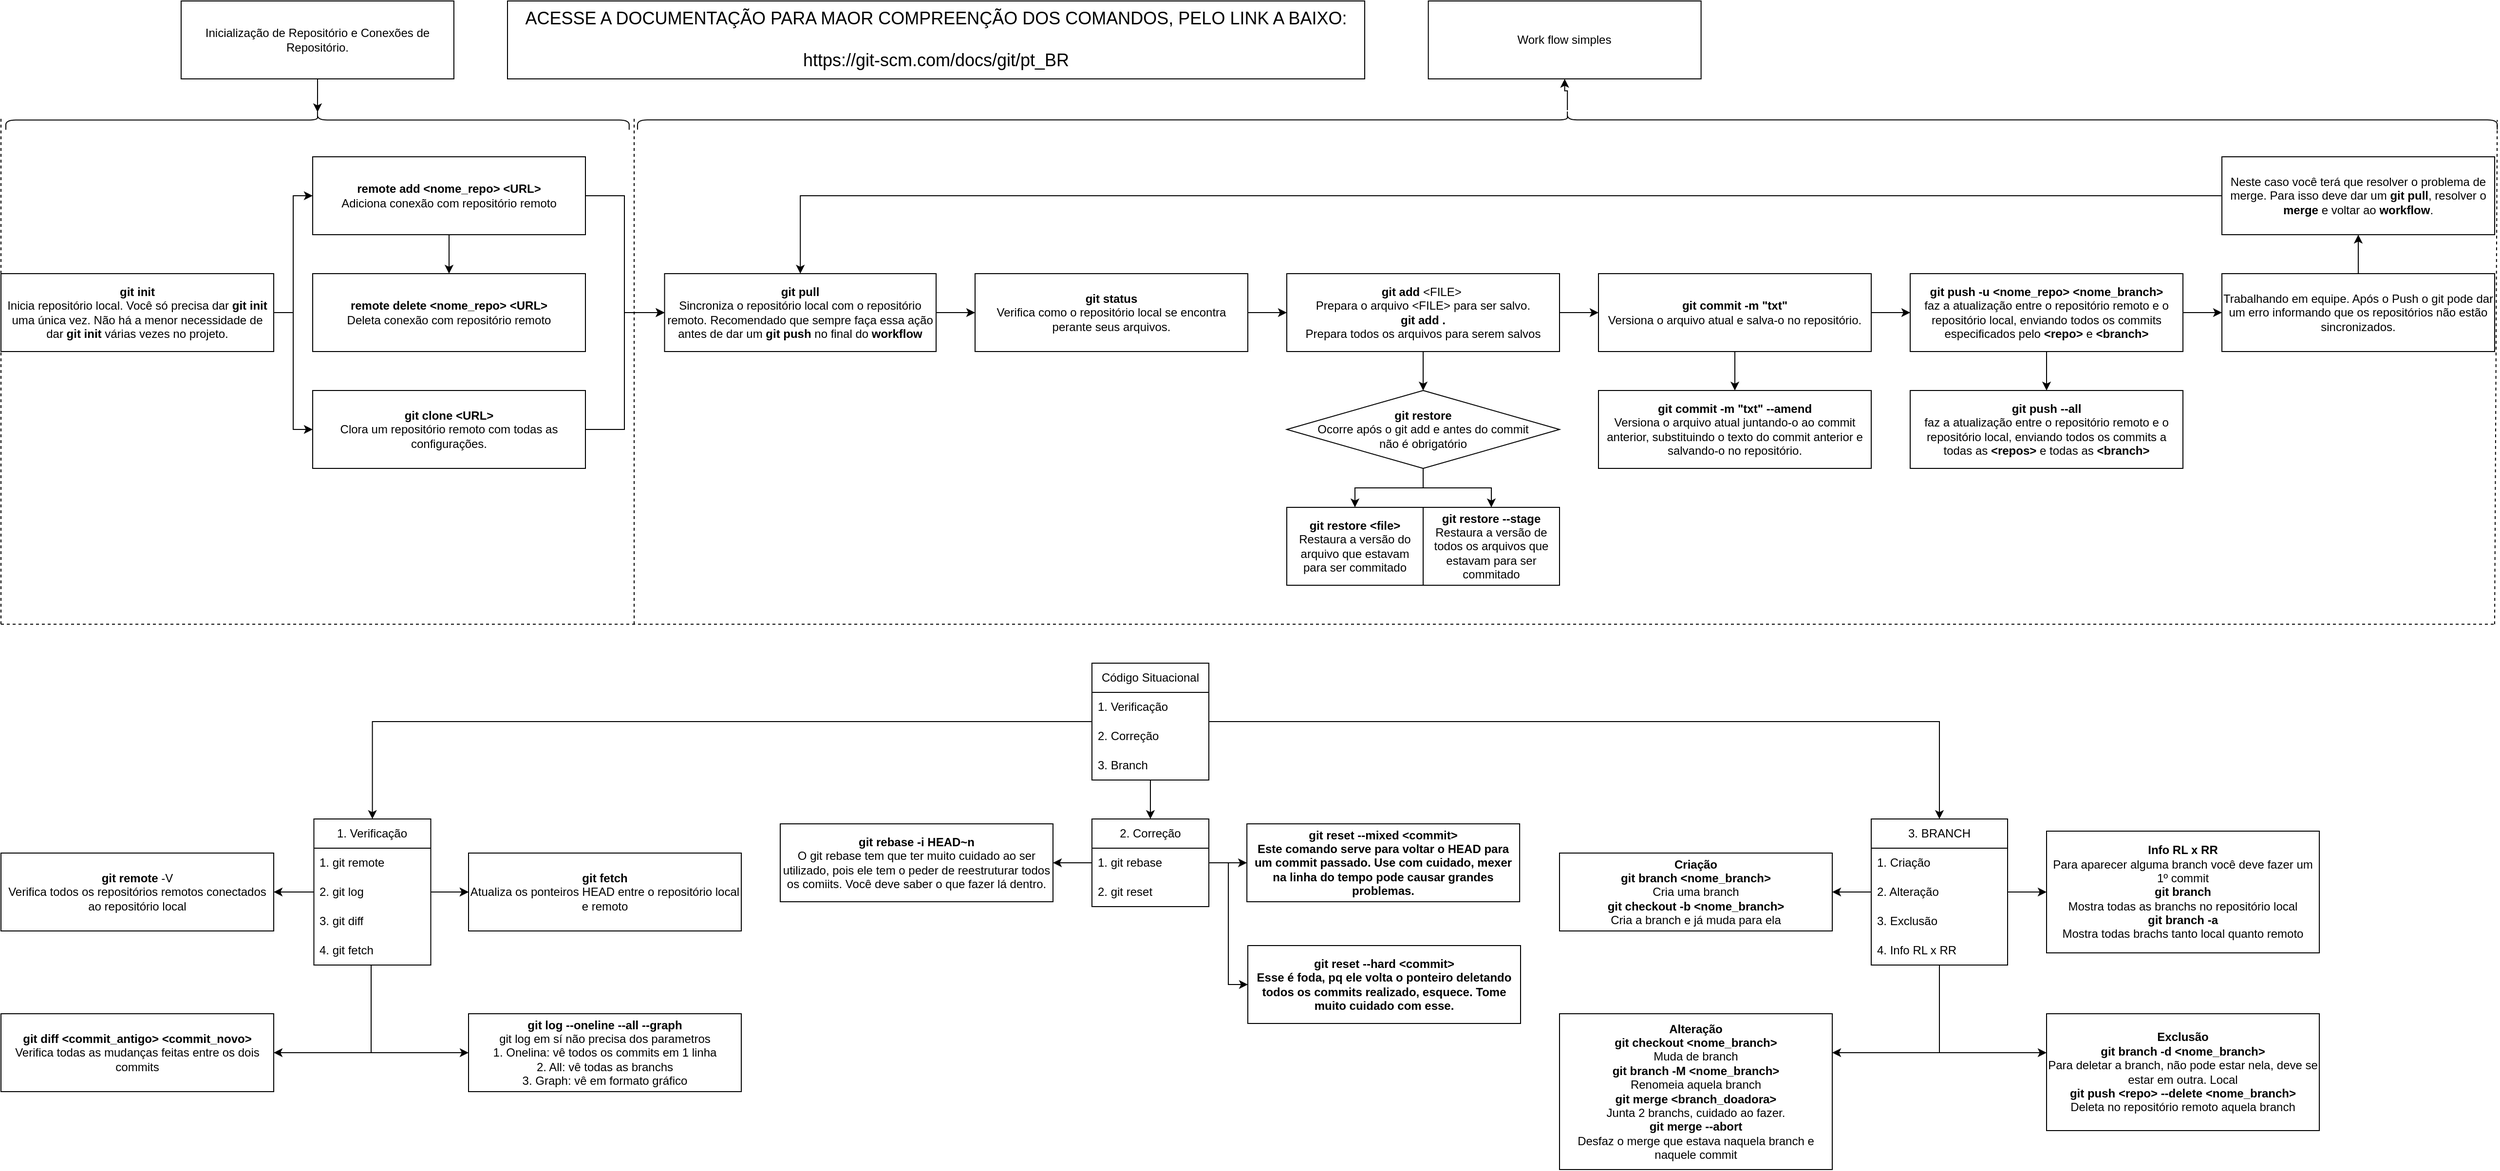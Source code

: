 <mxfile version="21.6.7" type="github">
  <diagram name="Page-1" id="52a04d89-c75d-2922-d76d-85b35f80e030">
    <mxGraphModel dx="866" dy="432" grid="1" gridSize="10" guides="1" tooltips="1" connect="1" arrows="1" fold="1" page="1" pageScale="1" pageWidth="1169" pageHeight="827" background="none" math="0" shadow="0">
      <root>
        <mxCell id="0" />
        <mxCell id="1" parent="0" />
        <mxCell id="dr49KxV8g7Vcw9dEUzE0-3" value="" style="edgeStyle=orthogonalEdgeStyle;rounded=0;orthogonalLoop=1;jettySize=auto;html=1;labelBackgroundColor=none;fontColor=default;" parent="1" source="dr49KxV8g7Vcw9dEUzE0-1" target="dr49KxV8g7Vcw9dEUzE0-2" edge="1">
          <mxGeometry relative="1" as="geometry">
            <Array as="points">
              <mxPoint x="300" y="360" />
              <mxPoint x="300" y="240" />
            </Array>
          </mxGeometry>
        </mxCell>
        <mxCell id="dr49KxV8g7Vcw9dEUzE0-12" value="" style="edgeStyle=orthogonalEdgeStyle;rounded=0;orthogonalLoop=1;jettySize=auto;html=1;entryX=0;entryY=0.5;entryDx=0;entryDy=0;labelBackgroundColor=none;fontColor=default;" parent="1" source="dr49KxV8g7Vcw9dEUzE0-1" target="dr49KxV8g7Vcw9dEUzE0-11" edge="1">
          <mxGeometry relative="1" as="geometry">
            <Array as="points">
              <mxPoint x="300" y="360" />
              <mxPoint x="300" y="480" />
            </Array>
          </mxGeometry>
        </mxCell>
        <mxCell id="dr49KxV8g7Vcw9dEUzE0-1" value="&lt;b style=&quot;&quot;&gt;git init&lt;/b&gt;&lt;br&gt;Inicia repositório local. Você só precisa dar &lt;b&gt;git init&lt;/b&gt; uma única vez. Não há a menor necessidade de dar &lt;b&gt;git init&lt;/b&gt;&amp;nbsp;várias vezes no projeto." style="rounded=0;whiteSpace=wrap;html=1;labelBackgroundColor=none;" parent="1" vertex="1">
          <mxGeometry y="320" width="280" height="80" as="geometry" />
        </mxCell>
        <mxCell id="dr49KxV8g7Vcw9dEUzE0-9" value="" style="edgeStyle=orthogonalEdgeStyle;rounded=0;orthogonalLoop=1;jettySize=auto;html=1;labelBackgroundColor=none;fontColor=default;" parent="1" source="dr49KxV8g7Vcw9dEUzE0-2" target="dr49KxV8g7Vcw9dEUzE0-8" edge="1">
          <mxGeometry relative="1" as="geometry" />
        </mxCell>
        <mxCell id="dr49KxV8g7Vcw9dEUzE0-17" value="" style="edgeStyle=orthogonalEdgeStyle;rounded=0;orthogonalLoop=1;jettySize=auto;html=1;labelBackgroundColor=none;fontColor=default;" parent="1" source="dr49KxV8g7Vcw9dEUzE0-2" target="dr49KxV8g7Vcw9dEUzE0-16" edge="1">
          <mxGeometry relative="1" as="geometry">
            <Array as="points">
              <mxPoint x="640" y="240" />
              <mxPoint x="640" y="360" />
            </Array>
          </mxGeometry>
        </mxCell>
        <mxCell id="dr49KxV8g7Vcw9dEUzE0-2" value="&lt;b&gt;remote add &amp;lt;nome_repo&amp;gt; &amp;lt;URL&amp;gt;&lt;/b&gt;&lt;br&gt;Adiciona conexão com repositório remoto" style="rounded=0;whiteSpace=wrap;html=1;labelBackgroundColor=none;" parent="1" vertex="1">
          <mxGeometry x="320" y="200" width="280" height="80" as="geometry" />
        </mxCell>
        <mxCell id="dr49KxV8g7Vcw9dEUzE0-4" value="" style="shape=curlyBracket;whiteSpace=wrap;html=1;rounded=1;labelPosition=left;verticalLabelPosition=middle;align=right;verticalAlign=middle;rotation=90;labelBackgroundColor=none;" parent="1" vertex="1">
          <mxGeometry x="314.95" y="-157.75" width="20" height="639.89" as="geometry" />
        </mxCell>
        <mxCell id="dr49KxV8g7Vcw9dEUzE0-13" style="edgeStyle=orthogonalEdgeStyle;rounded=0;orthogonalLoop=1;jettySize=auto;html=1;entryX=0.1;entryY=0.5;entryDx=0;entryDy=0;entryPerimeter=0;labelBackgroundColor=none;fontColor=default;" parent="1" source="dr49KxV8g7Vcw9dEUzE0-5" target="dr49KxV8g7Vcw9dEUzE0-4" edge="1">
          <mxGeometry relative="1" as="geometry" />
        </mxCell>
        <mxCell id="dr49KxV8g7Vcw9dEUzE0-5" value="Inicialização de Repositório e Conexões de Repositório." style="rounded=0;whiteSpace=wrap;html=1;labelBackgroundColor=none;" parent="1" vertex="1">
          <mxGeometry x="184.95" y="40" width="280" height="80" as="geometry" />
        </mxCell>
        <mxCell id="dr49KxV8g7Vcw9dEUzE0-8" value="&lt;b&gt;remote delete &amp;lt;nome_repo&amp;gt; &amp;lt;URL&amp;gt;&lt;/b&gt;&lt;br&gt;Deleta conexão com repositório remoto" style="rounded=0;whiteSpace=wrap;html=1;labelBackgroundColor=none;" parent="1" vertex="1">
          <mxGeometry x="320" y="320" width="280" height="80" as="geometry" />
        </mxCell>
        <mxCell id="dr49KxV8g7Vcw9dEUzE0-18" style="edgeStyle=orthogonalEdgeStyle;rounded=0;orthogonalLoop=1;jettySize=auto;html=1;entryX=0;entryY=0.5;entryDx=0;entryDy=0;labelBackgroundColor=none;fontColor=default;" parent="1" source="dr49KxV8g7Vcw9dEUzE0-11" target="dr49KxV8g7Vcw9dEUzE0-16" edge="1">
          <mxGeometry relative="1" as="geometry">
            <Array as="points">
              <mxPoint x="640" y="480" />
              <mxPoint x="640" y="360" />
            </Array>
          </mxGeometry>
        </mxCell>
        <mxCell id="dr49KxV8g7Vcw9dEUzE0-11" value="&lt;b&gt;git clone &amp;lt;URL&amp;gt;&lt;/b&gt;&lt;br&gt;Clora um repositório remoto com todas as configurações." style="rounded=0;whiteSpace=wrap;html=1;labelBackgroundColor=none;" parent="1" vertex="1">
          <mxGeometry x="320" y="440" width="280" height="80" as="geometry" />
        </mxCell>
        <mxCell id="R2i13-WL7xHDJArr6xPu-94" style="edgeStyle=orthogonalEdgeStyle;rounded=0;orthogonalLoop=1;jettySize=auto;html=1;entryX=0;entryY=0.5;entryDx=0;entryDy=0;labelBackgroundColor=none;fontColor=default;" parent="1" source="dr49KxV8g7Vcw9dEUzE0-16" target="6Sw9gsjCaloPhcAIrw92-6" edge="1">
          <mxGeometry relative="1" as="geometry" />
        </mxCell>
        <mxCell id="dr49KxV8g7Vcw9dEUzE0-16" value="&lt;b&gt;git pull&lt;/b&gt;&lt;br&gt;Sincroniza o repositório local com o repositório remoto. Recomendado que sempre faça essa ação antes de dar um &lt;b&gt;git push&lt;/b&gt;&amp;nbsp;no final do &lt;b&gt;workflow&lt;/b&gt;" style="whiteSpace=wrap;html=1;rounded=0;labelBackgroundColor=none;" parent="1" vertex="1">
          <mxGeometry x="681.25" y="320" width="278.75" height="80" as="geometry" />
        </mxCell>
        <mxCell id="6Sw9gsjCaloPhcAIrw92-30" value="" style="edgeStyle=orthogonalEdgeStyle;rounded=0;orthogonalLoop=1;jettySize=auto;html=1;labelBackgroundColor=none;fontColor=default;" parent="1" source="6Sw9gsjCaloPhcAIrw92-1" target="6Sw9gsjCaloPhcAIrw92-29" edge="1">
          <mxGeometry relative="1" as="geometry" />
        </mxCell>
        <mxCell id="6Sw9gsjCaloPhcAIrw92-1" value="" style="shape=curlyBracket;whiteSpace=wrap;html=1;rounded=1;labelPosition=left;verticalLabelPosition=middle;align=right;verticalAlign=middle;rotation=90;labelBackgroundColor=none;" parent="1" vertex="1">
          <mxGeometry x="1598.07" y="-792.41" width="20" height="1909.19" as="geometry" />
        </mxCell>
        <mxCell id="6Sw9gsjCaloPhcAIrw92-18" value="" style="edgeStyle=orthogonalEdgeStyle;rounded=0;orthogonalLoop=1;jettySize=auto;html=1;labelBackgroundColor=none;fontColor=default;" parent="1" source="6Sw9gsjCaloPhcAIrw92-6" target="6Sw9gsjCaloPhcAIrw92-17" edge="1">
          <mxGeometry relative="1" as="geometry" />
        </mxCell>
        <mxCell id="6Sw9gsjCaloPhcAIrw92-6" value="&lt;b&gt;git status&lt;/b&gt;&lt;br&gt;Verifica como o repositório local se encontra perante seus arquivos." style="rounded=0;whiteSpace=wrap;html=1;labelBackgroundColor=none;" parent="1" vertex="1">
          <mxGeometry x="1000" y="320" width="280" height="80" as="geometry" />
        </mxCell>
        <mxCell id="6Sw9gsjCaloPhcAIrw92-12" value="" style="edgeStyle=orthogonalEdgeStyle;rounded=0;orthogonalLoop=1;jettySize=auto;html=1;labelBackgroundColor=none;fontColor=default;" parent="1" source="6Sw9gsjCaloPhcAIrw92-9" target="6Sw9gsjCaloPhcAIrw92-11" edge="1">
          <mxGeometry relative="1" as="geometry" />
        </mxCell>
        <mxCell id="6Sw9gsjCaloPhcAIrw92-14" value="" style="edgeStyle=orthogonalEdgeStyle;rounded=0;orthogonalLoop=1;jettySize=auto;html=1;labelBackgroundColor=none;fontColor=default;" parent="1" source="6Sw9gsjCaloPhcAIrw92-9" target="6Sw9gsjCaloPhcAIrw92-13" edge="1">
          <mxGeometry relative="1" as="geometry" />
        </mxCell>
        <mxCell id="6Sw9gsjCaloPhcAIrw92-9" value="&lt;b&gt;git restore&lt;br&gt;&lt;/b&gt;Ocorre após o git add e antes do commit&lt;br&gt;não é obrigatório" style="rhombus;whiteSpace=wrap;html=1;rounded=0;labelBackgroundColor=none;" parent="1" vertex="1">
          <mxGeometry x="1320" y="440" width="280" height="80" as="geometry" />
        </mxCell>
        <mxCell id="6Sw9gsjCaloPhcAIrw92-11" value="&lt;b style=&quot;border-color: var(--border-color);&quot;&gt;git restore&lt;/b&gt;&lt;b&gt;&amp;nbsp;&amp;lt;file&amp;gt;&lt;/b&gt;&lt;br&gt;Restaura a versão do arquivo que estavam para ser commitado" style="whiteSpace=wrap;html=1;rounded=0;labelBackgroundColor=none;" parent="1" vertex="1">
          <mxGeometry x="1320" y="560" width="140" height="80" as="geometry" />
        </mxCell>
        <mxCell id="6Sw9gsjCaloPhcAIrw92-13" value="&lt;b style=&quot;border-color: var(--border-color);&quot;&gt;git restore&lt;/b&gt;&lt;b&gt;&amp;nbsp;--stage&lt;/b&gt;&lt;br&gt;Restaura a versão de todos os arquivos que estavam para ser commitado" style="whiteSpace=wrap;html=1;rounded=0;labelBackgroundColor=none;" parent="1" vertex="1">
          <mxGeometry x="1460" y="560" width="140" height="80" as="geometry" />
        </mxCell>
        <mxCell id="6Sw9gsjCaloPhcAIrw92-15" value="" style="endArrow=none;dashed=1;html=1;rounded=0;labelBackgroundColor=none;fontColor=default;" parent="1" edge="1">
          <mxGeometry width="50" height="50" relative="1" as="geometry">
            <mxPoint x="650" y="680" as="sourcePoint" />
            <mxPoint x="650" y="160" as="targetPoint" />
          </mxGeometry>
        </mxCell>
        <mxCell id="6Sw9gsjCaloPhcAIrw92-19" style="edgeStyle=orthogonalEdgeStyle;rounded=0;orthogonalLoop=1;jettySize=auto;html=1;entryX=0.5;entryY=0;entryDx=0;entryDy=0;labelBackgroundColor=none;fontColor=default;" parent="1" source="6Sw9gsjCaloPhcAIrw92-17" target="6Sw9gsjCaloPhcAIrw92-9" edge="1">
          <mxGeometry relative="1" as="geometry" />
        </mxCell>
        <mxCell id="6Sw9gsjCaloPhcAIrw92-22" value="" style="edgeStyle=orthogonalEdgeStyle;rounded=0;orthogonalLoop=1;jettySize=auto;html=1;labelBackgroundColor=none;fontColor=default;" parent="1" source="6Sw9gsjCaloPhcAIrw92-17" target="6Sw9gsjCaloPhcAIrw92-21" edge="1">
          <mxGeometry relative="1" as="geometry" />
        </mxCell>
        <mxCell id="6Sw9gsjCaloPhcAIrw92-17" value="&lt;b&gt;git add&lt;/b&gt; &amp;lt;FILE&amp;gt;&amp;nbsp;&lt;br&gt;Prepara o arquivo &amp;lt;FILE&amp;gt; para ser salvo.&lt;br&gt;&lt;b&gt;git add .&lt;/b&gt;&lt;br&gt;Prepara todos os arquivos para serem salvos" style="whiteSpace=wrap;html=1;rounded=0;labelBackgroundColor=none;" parent="1" vertex="1">
          <mxGeometry x="1320" y="320" width="280" height="80" as="geometry" />
        </mxCell>
        <mxCell id="6Sw9gsjCaloPhcAIrw92-24" value="" style="edgeStyle=orthogonalEdgeStyle;rounded=0;orthogonalLoop=1;jettySize=auto;html=1;labelBackgroundColor=none;fontColor=default;" parent="1" source="6Sw9gsjCaloPhcAIrw92-21" target="6Sw9gsjCaloPhcAIrw92-23" edge="1">
          <mxGeometry relative="1" as="geometry" />
        </mxCell>
        <mxCell id="6Sw9gsjCaloPhcAIrw92-26" value="" style="edgeStyle=orthogonalEdgeStyle;rounded=0;orthogonalLoop=1;jettySize=auto;html=1;labelBackgroundColor=none;fontColor=default;" parent="1" source="6Sw9gsjCaloPhcAIrw92-21" target="6Sw9gsjCaloPhcAIrw92-25" edge="1">
          <mxGeometry relative="1" as="geometry" />
        </mxCell>
        <mxCell id="6Sw9gsjCaloPhcAIrw92-21" value="&lt;b&gt;git commit -m &quot;txt&quot;&lt;/b&gt;&lt;br&gt;Versiona o arquivo atual e salva-o no repositório." style="whiteSpace=wrap;html=1;rounded=0;labelBackgroundColor=none;" parent="1" vertex="1">
          <mxGeometry x="1640" y="320" width="280" height="80" as="geometry" />
        </mxCell>
        <mxCell id="6Sw9gsjCaloPhcAIrw92-23" value="&lt;b&gt;&lt;span style=&quot;border-color: var(--border-color);&quot;&gt;git commit -m &quot;txt&quot;&lt;/span&gt;&amp;nbsp;--amend&lt;br&gt;&lt;/b&gt;Versiona o arquivo atual juntando-o ao commit anterior, substituindo o texto do commit anterior e salvando-o no repositório.&lt;b&gt;&lt;br&gt;&lt;/b&gt;" style="whiteSpace=wrap;html=1;rounded=0;labelBackgroundColor=none;" parent="1" vertex="1">
          <mxGeometry x="1640" y="440" width="280" height="80" as="geometry" />
        </mxCell>
        <mxCell id="6Sw9gsjCaloPhcAIrw92-28" value="" style="edgeStyle=orthogonalEdgeStyle;rounded=0;orthogonalLoop=1;jettySize=auto;html=1;labelBackgroundColor=none;fontColor=default;" parent="1" source="6Sw9gsjCaloPhcAIrw92-25" target="6Sw9gsjCaloPhcAIrw92-27" edge="1">
          <mxGeometry relative="1" as="geometry" />
        </mxCell>
        <mxCell id="R2i13-WL7xHDJArr6xPu-11" value="" style="edgeStyle=orthogonalEdgeStyle;rounded=0;orthogonalLoop=1;jettySize=auto;html=1;labelBackgroundColor=none;fontColor=default;" parent="1" source="6Sw9gsjCaloPhcAIrw92-25" target="R2i13-WL7xHDJArr6xPu-10" edge="1">
          <mxGeometry relative="1" as="geometry" />
        </mxCell>
        <mxCell id="6Sw9gsjCaloPhcAIrw92-25" value="&lt;b&gt;git push -u &amp;lt;nome_repo&amp;gt; &amp;lt;nome_branch&amp;gt;&lt;/b&gt;&lt;br&gt;faz a atualização entre o repositório remoto e o repositório local, enviando todos os commits especificados pelo&amp;nbsp;&lt;b&gt;&amp;lt;repo&amp;gt;&lt;/b&gt; e &lt;b&gt;&amp;lt;branch&amp;gt;&lt;/b&gt;" style="whiteSpace=wrap;html=1;rounded=0;labelBackgroundColor=none;" parent="1" vertex="1">
          <mxGeometry x="1960" y="320" width="280" height="80" as="geometry" />
        </mxCell>
        <mxCell id="6Sw9gsjCaloPhcAIrw92-27" value="&lt;span style=&quot;border-color: var(--border-color);&quot;&gt;&lt;b&gt;git push --all&lt;/b&gt;&lt;br&gt;faz a atualização entre o repositório remoto e o repositório local, enviando todos os commits a todas as &lt;b&gt;&amp;lt;repos&amp;gt;&lt;/b&gt; e todas as &lt;b&gt;&amp;lt;branch&amp;gt;&lt;/b&gt;&lt;br&gt;&lt;/span&gt;" style="whiteSpace=wrap;html=1;rounded=0;labelBackgroundColor=none;" parent="1" vertex="1">
          <mxGeometry x="1960" y="440" width="280" height="80" as="geometry" />
        </mxCell>
        <mxCell id="6Sw9gsjCaloPhcAIrw92-29" value="Work flow simples" style="whiteSpace=wrap;html=1;align=center;rounded=0;labelBackgroundColor=none;" parent="1" vertex="1">
          <mxGeometry x="1465.32" y="40" width="280" height="80" as="geometry" />
        </mxCell>
        <mxCell id="R2i13-WL7xHDJArr6xPu-97" value="" style="edgeStyle=orthogonalEdgeStyle;rounded=0;orthogonalLoop=1;jettySize=auto;html=1;labelBackgroundColor=none;fontColor=default;" parent="1" source="R2i13-WL7xHDJArr6xPu-10" target="R2i13-WL7xHDJArr6xPu-96" edge="1">
          <mxGeometry relative="1" as="geometry" />
        </mxCell>
        <mxCell id="R2i13-WL7xHDJArr6xPu-10" value="Trabalhando em equipe. Após o Push o git pode dar um erro informando que os repositórios não estão sincronizados." style="whiteSpace=wrap;html=1;rounded=0;labelBackgroundColor=none;" parent="1" vertex="1">
          <mxGeometry x="2280" y="320" width="280" height="80" as="geometry" />
        </mxCell>
        <mxCell id="R2i13-WL7xHDJArr6xPu-56" value="" style="edgeStyle=orthogonalEdgeStyle;rounded=0;orthogonalLoop=1;jettySize=auto;html=1;labelBackgroundColor=none;fontColor=default;" parent="1" source="R2i13-WL7xHDJArr6xPu-59" target="R2i13-WL7xHDJArr6xPu-67" edge="1">
          <mxGeometry relative="1" as="geometry" />
        </mxCell>
        <mxCell id="R2i13-WL7xHDJArr6xPu-57" value="" style="edgeStyle=orthogonalEdgeStyle;rounded=0;orthogonalLoop=1;jettySize=auto;html=1;labelBackgroundColor=none;fontColor=default;" parent="1" source="R2i13-WL7xHDJArr6xPu-59" target="R2i13-WL7xHDJArr6xPu-75" edge="1">
          <mxGeometry relative="1" as="geometry" />
        </mxCell>
        <mxCell id="R2i13-WL7xHDJArr6xPu-58" value="" style="edgeStyle=orthogonalEdgeStyle;rounded=0;orthogonalLoop=1;jettySize=auto;html=1;labelBackgroundColor=none;fontColor=default;" parent="1" source="R2i13-WL7xHDJArr6xPu-59" target="R2i13-WL7xHDJArr6xPu-81" edge="1">
          <mxGeometry relative="1" as="geometry" />
        </mxCell>
        <mxCell id="R2i13-WL7xHDJArr6xPu-59" value="Código Situacional" style="swimlane;fontStyle=0;childLayout=stackLayout;horizontal=1;startSize=30;horizontalStack=0;resizeParent=1;resizeParentMax=0;resizeLast=0;collapsible=1;marginBottom=0;whiteSpace=wrap;html=1;labelBackgroundColor=none;" parent="1" vertex="1">
          <mxGeometry x="1120" y="720" width="120" height="120" as="geometry" />
        </mxCell>
        <mxCell id="R2i13-WL7xHDJArr6xPu-60" value="1. Verificação" style="text;strokeColor=none;fillColor=none;align=left;verticalAlign=middle;spacingLeft=4;spacingRight=4;overflow=hidden;points=[[0,0.5],[1,0.5]];portConstraint=eastwest;rotatable=0;whiteSpace=wrap;html=1;labelBackgroundColor=none;" parent="R2i13-WL7xHDJArr6xPu-59" vertex="1">
          <mxGeometry y="30" width="120" height="30" as="geometry" />
        </mxCell>
        <mxCell id="R2i13-WL7xHDJArr6xPu-61" value="2. Correção" style="text;strokeColor=none;fillColor=none;align=left;verticalAlign=middle;spacingLeft=4;spacingRight=4;overflow=hidden;points=[[0,0.5],[1,0.5]];portConstraint=eastwest;rotatable=0;whiteSpace=wrap;html=1;labelBackgroundColor=none;" parent="R2i13-WL7xHDJArr6xPu-59" vertex="1">
          <mxGeometry y="60" width="120" height="30" as="geometry" />
        </mxCell>
        <mxCell id="R2i13-WL7xHDJArr6xPu-62" value="3. Branch" style="text;strokeColor=none;fillColor=none;align=left;verticalAlign=middle;spacingLeft=4;spacingRight=4;overflow=hidden;points=[[0,0.5],[1,0.5]];portConstraint=eastwest;rotatable=0;whiteSpace=wrap;html=1;labelBackgroundColor=none;" parent="R2i13-WL7xHDJArr6xPu-59" vertex="1">
          <mxGeometry y="90" width="120" height="30" as="geometry" />
        </mxCell>
        <mxCell id="R2i13-WL7xHDJArr6xPu-63" value="" style="edgeStyle=orthogonalEdgeStyle;rounded=0;orthogonalLoop=1;jettySize=auto;html=1;labelBackgroundColor=none;fontColor=default;" parent="1" source="R2i13-WL7xHDJArr6xPu-67" target="R2i13-WL7xHDJArr6xPu-89" edge="1">
          <mxGeometry relative="1" as="geometry" />
        </mxCell>
        <mxCell id="R2i13-WL7xHDJArr6xPu-64" value="" style="edgeStyle=orthogonalEdgeStyle;rounded=0;orthogonalLoop=1;jettySize=auto;html=1;labelBackgroundColor=none;fontColor=default;" parent="1" source="R2i13-WL7xHDJArr6xPu-67" target="R2i13-WL7xHDJArr6xPu-90" edge="1">
          <mxGeometry relative="1" as="geometry" />
        </mxCell>
        <mxCell id="R2i13-WL7xHDJArr6xPu-65" value="" style="edgeStyle=orthogonalEdgeStyle;rounded=0;orthogonalLoop=1;jettySize=auto;html=1;labelBackgroundColor=none;fontColor=default;" parent="1" source="R2i13-WL7xHDJArr6xPu-67" target="R2i13-WL7xHDJArr6xPu-91" edge="1">
          <mxGeometry relative="1" as="geometry">
            <Array as="points">
              <mxPoint x="1990" y="1120" />
            </Array>
          </mxGeometry>
        </mxCell>
        <mxCell id="R2i13-WL7xHDJArr6xPu-66" value="" style="edgeStyle=orthogonalEdgeStyle;rounded=0;orthogonalLoop=1;jettySize=auto;html=1;labelBackgroundColor=none;fontColor=default;" parent="1" source="R2i13-WL7xHDJArr6xPu-67" target="R2i13-WL7xHDJArr6xPu-92" edge="1">
          <mxGeometry relative="1" as="geometry">
            <Array as="points">
              <mxPoint x="1990" y="1120" />
            </Array>
          </mxGeometry>
        </mxCell>
        <mxCell id="R2i13-WL7xHDJArr6xPu-67" value="3. BRANCH" style="swimlane;fontStyle=0;childLayout=stackLayout;horizontal=1;startSize=30;horizontalStack=0;resizeParent=1;resizeParentMax=0;resizeLast=0;collapsible=1;marginBottom=0;whiteSpace=wrap;html=1;labelBackgroundColor=none;" parent="1" vertex="1">
          <mxGeometry x="1920" y="880" width="140" height="150" as="geometry" />
        </mxCell>
        <mxCell id="R2i13-WL7xHDJArr6xPu-68" value="1. Criação" style="text;strokeColor=none;fillColor=none;align=left;verticalAlign=middle;spacingLeft=4;spacingRight=4;overflow=hidden;points=[[0,0.5],[1,0.5]];portConstraint=eastwest;rotatable=0;whiteSpace=wrap;html=1;labelBackgroundColor=none;" parent="R2i13-WL7xHDJArr6xPu-67" vertex="1">
          <mxGeometry y="30" width="140" height="30" as="geometry" />
        </mxCell>
        <mxCell id="R2i13-WL7xHDJArr6xPu-69" value="2. Alteração" style="text;strokeColor=none;fillColor=none;align=left;verticalAlign=middle;spacingLeft=4;spacingRight=4;overflow=hidden;points=[[0,0.5],[1,0.5]];portConstraint=eastwest;rotatable=0;whiteSpace=wrap;html=1;labelBackgroundColor=none;" parent="R2i13-WL7xHDJArr6xPu-67" vertex="1">
          <mxGeometry y="60" width="140" height="30" as="geometry" />
        </mxCell>
        <mxCell id="R2i13-WL7xHDJArr6xPu-70" value="3. Exclusão" style="text;strokeColor=none;fillColor=none;align=left;verticalAlign=middle;spacingLeft=4;spacingRight=4;overflow=hidden;points=[[0,0.5],[1,0.5]];portConstraint=eastwest;rotatable=0;whiteSpace=wrap;html=1;labelBackgroundColor=none;" parent="R2i13-WL7xHDJArr6xPu-67" vertex="1">
          <mxGeometry y="90" width="140" height="30" as="geometry" />
        </mxCell>
        <mxCell id="R2i13-WL7xHDJArr6xPu-71" value="4. Info RL x RR" style="text;strokeColor=none;fillColor=none;align=left;verticalAlign=middle;spacingLeft=4;spacingRight=4;overflow=hidden;points=[[0,0.5],[1,0.5]];portConstraint=eastwest;rotatable=0;whiteSpace=wrap;html=1;labelBackgroundColor=none;" parent="R2i13-WL7xHDJArr6xPu-67" vertex="1">
          <mxGeometry y="120" width="140" height="30" as="geometry" />
        </mxCell>
        <mxCell id="R2i13-WL7xHDJArr6xPu-72" value="" style="edgeStyle=orthogonalEdgeStyle;rounded=0;orthogonalLoop=1;jettySize=auto;html=1;labelBackgroundColor=none;fontColor=default;" parent="1" source="R2i13-WL7xHDJArr6xPu-75" target="R2i13-WL7xHDJArr6xPu-84" edge="1">
          <mxGeometry relative="1" as="geometry" />
        </mxCell>
        <mxCell id="R2i13-WL7xHDJArr6xPu-74" value="" style="edgeStyle=orthogonalEdgeStyle;rounded=0;orthogonalLoop=1;jettySize=auto;html=1;labelBackgroundColor=none;fontColor=default;" parent="1" source="R2i13-WL7xHDJArr6xPu-75" target="R2i13-WL7xHDJArr6xPu-86" edge="1">
          <mxGeometry relative="1" as="geometry">
            <Array as="points">
              <mxPoint x="380" y="1120" />
            </Array>
          </mxGeometry>
        </mxCell>
        <mxCell id="cdks2XG2R6fiBanw1oEp-3" value="" style="edgeStyle=orthogonalEdgeStyle;rounded=0;orthogonalLoop=1;jettySize=auto;html=1;" parent="1" source="R2i13-WL7xHDJArr6xPu-75" target="cdks2XG2R6fiBanw1oEp-2" edge="1">
          <mxGeometry relative="1" as="geometry" />
        </mxCell>
        <mxCell id="jHAHVsfEU-BaBnqavnDD-3" value="" style="edgeStyle=orthogonalEdgeStyle;rounded=0;orthogonalLoop=1;jettySize=auto;html=1;" edge="1" parent="1" source="R2i13-WL7xHDJArr6xPu-75" target="cdks2XG2R6fiBanw1oEp-2">
          <mxGeometry relative="1" as="geometry" />
        </mxCell>
        <mxCell id="jHAHVsfEU-BaBnqavnDD-5" style="edgeStyle=orthogonalEdgeStyle;rounded=0;orthogonalLoop=1;jettySize=auto;html=1;entryX=0;entryY=0.5;entryDx=0;entryDy=0;" edge="1" parent="1" source="R2i13-WL7xHDJArr6xPu-75" target="jHAHVsfEU-BaBnqavnDD-6">
          <mxGeometry relative="1" as="geometry">
            <mxPoint x="420" y="1100" as="targetPoint" />
            <Array as="points">
              <mxPoint x="380" y="1120" />
            </Array>
          </mxGeometry>
        </mxCell>
        <mxCell id="R2i13-WL7xHDJArr6xPu-75" value="1. Verificação" style="swimlane;fontStyle=0;childLayout=stackLayout;horizontal=1;startSize=30;horizontalStack=0;resizeParent=1;resizeParentMax=0;resizeLast=0;collapsible=1;marginBottom=0;whiteSpace=wrap;html=1;labelBackgroundColor=none;" parent="1" vertex="1">
          <mxGeometry x="321.25" y="880" width="120" height="150" as="geometry" />
        </mxCell>
        <mxCell id="R2i13-WL7xHDJArr6xPu-76" value="1. git remote" style="text;strokeColor=none;fillColor=none;align=left;verticalAlign=middle;spacingLeft=4;spacingRight=4;overflow=hidden;points=[[0,0.5],[1,0.5]];portConstraint=eastwest;rotatable=0;whiteSpace=wrap;html=1;labelBackgroundColor=none;" parent="R2i13-WL7xHDJArr6xPu-75" vertex="1">
          <mxGeometry y="30" width="120" height="30" as="geometry" />
        </mxCell>
        <mxCell id="R2i13-WL7xHDJArr6xPu-77" value="2. git log" style="text;strokeColor=none;fillColor=none;align=left;verticalAlign=middle;spacingLeft=4;spacingRight=4;overflow=hidden;points=[[0,0.5],[1,0.5]];portConstraint=eastwest;rotatable=0;whiteSpace=wrap;html=1;labelBackgroundColor=none;" parent="R2i13-WL7xHDJArr6xPu-75" vertex="1">
          <mxGeometry y="60" width="120" height="30" as="geometry" />
        </mxCell>
        <mxCell id="R2i13-WL7xHDJArr6xPu-78" value="3. git diff" style="text;strokeColor=none;fillColor=none;align=left;verticalAlign=middle;spacingLeft=4;spacingRight=4;overflow=hidden;points=[[0,0.5],[1,0.5]];portConstraint=eastwest;rotatable=0;whiteSpace=wrap;html=1;labelBackgroundColor=none;" parent="R2i13-WL7xHDJArr6xPu-75" vertex="1">
          <mxGeometry y="90" width="120" height="30" as="geometry" />
        </mxCell>
        <mxCell id="cdks2XG2R6fiBanw1oEp-1" value="4. git fetch" style="text;strokeColor=none;fillColor=none;align=left;verticalAlign=middle;spacingLeft=4;spacingRight=4;overflow=hidden;points=[[0,0.5],[1,0.5]];portConstraint=eastwest;rotatable=0;whiteSpace=wrap;html=1;labelBackgroundColor=none;" parent="R2i13-WL7xHDJArr6xPu-75" vertex="1">
          <mxGeometry y="120" width="120" height="30" as="geometry" />
        </mxCell>
        <mxCell id="R2i13-WL7xHDJArr6xPu-79" value="" style="edgeStyle=orthogonalEdgeStyle;rounded=0;orthogonalLoop=1;jettySize=auto;html=1;labelBackgroundColor=none;fontColor=default;" parent="1" source="R2i13-WL7xHDJArr6xPu-81" target="R2i13-WL7xHDJArr6xPu-87" edge="1">
          <mxGeometry relative="1" as="geometry" />
        </mxCell>
        <mxCell id="R2i13-WL7xHDJArr6xPu-80" value="" style="edgeStyle=orthogonalEdgeStyle;rounded=0;orthogonalLoop=1;jettySize=auto;html=1;labelBackgroundColor=none;fontColor=default;" parent="1" source="R2i13-WL7xHDJArr6xPu-81" target="R2i13-WL7xHDJArr6xPu-88" edge="1">
          <mxGeometry relative="1" as="geometry" />
        </mxCell>
        <mxCell id="jHAHVsfEU-BaBnqavnDD-10" style="edgeStyle=orthogonalEdgeStyle;rounded=0;orthogonalLoop=1;jettySize=auto;html=1;entryX=0;entryY=0.5;entryDx=0;entryDy=0;" edge="1" parent="1" source="R2i13-WL7xHDJArr6xPu-81" target="jHAHVsfEU-BaBnqavnDD-7">
          <mxGeometry relative="1" as="geometry" />
        </mxCell>
        <mxCell id="R2i13-WL7xHDJArr6xPu-81" value="2. Correção" style="swimlane;fontStyle=0;childLayout=stackLayout;horizontal=1;startSize=30;horizontalStack=0;resizeParent=1;resizeParentMax=0;resizeLast=0;collapsible=1;marginBottom=0;whiteSpace=wrap;html=1;labelBackgroundColor=none;" parent="1" vertex="1">
          <mxGeometry x="1120" y="880" width="120" height="90" as="geometry" />
        </mxCell>
        <mxCell id="R2i13-WL7xHDJArr6xPu-82" value="1. git rebase" style="text;strokeColor=none;fillColor=none;align=left;verticalAlign=middle;spacingLeft=4;spacingRight=4;overflow=hidden;points=[[0,0.5],[1,0.5]];portConstraint=eastwest;rotatable=0;whiteSpace=wrap;html=1;labelBackgroundColor=none;" parent="R2i13-WL7xHDJArr6xPu-81" vertex="1">
          <mxGeometry y="30" width="120" height="30" as="geometry" />
        </mxCell>
        <mxCell id="R2i13-WL7xHDJArr6xPu-83" value="2. git reset" style="text;strokeColor=none;fillColor=none;align=left;verticalAlign=middle;spacingLeft=4;spacingRight=4;overflow=hidden;points=[[0,0.5],[1,0.5]];portConstraint=eastwest;rotatable=0;whiteSpace=wrap;html=1;labelBackgroundColor=none;" parent="R2i13-WL7xHDJArr6xPu-81" vertex="1">
          <mxGeometry y="60" width="120" height="30" as="geometry" />
        </mxCell>
        <mxCell id="R2i13-WL7xHDJArr6xPu-84" value="&lt;b style=&quot;border-color: var(--border-color);&quot;&gt;git remote&lt;/b&gt;&amp;nbsp;-V&lt;br style=&quot;border-color: var(--border-color);&quot;&gt;Verifica todos os repositórios remotos conectados ao repositório local" style="whiteSpace=wrap;html=1;fontStyle=0;startSize=30;labelBackgroundColor=none;" parent="1" vertex="1">
          <mxGeometry y="915" width="280" height="80" as="geometry" />
        </mxCell>
        <mxCell id="R2i13-WL7xHDJArr6xPu-86" value="&lt;b&gt;git diff &amp;lt;commit_antigo&amp;gt; &amp;lt;commit_novo&amp;gt;&lt;/b&gt;&lt;br&gt;Verifica todas as mudanças feitas entre os dois commits" style="whiteSpace=wrap;html=1;fontStyle=0;startSize=30;labelBackgroundColor=none;" parent="1" vertex="1">
          <mxGeometry y="1080" width="280" height="80" as="geometry" />
        </mxCell>
        <mxCell id="R2i13-WL7xHDJArr6xPu-87" value="&lt;b&gt;git rebase -i HEAD~n&lt;/b&gt;&lt;br&gt;O git rebase tem que ter muito cuidado ao ser utilizado, pois ele tem o peder de reestruturar todos os comiits. Você deve saber o que fazer lá dentro." style="whiteSpace=wrap;html=1;fontStyle=0;startSize=30;labelBackgroundColor=none;" parent="1" vertex="1">
          <mxGeometry x="800" y="885" width="280" height="80" as="geometry" />
        </mxCell>
        <mxCell id="R2i13-WL7xHDJArr6xPu-88" value="&lt;b&gt;git reset --mixed &amp;lt;commit&amp;gt;&lt;br&gt;Este comando serve para voltar o HEAD para um commit passado. Use com cuidado, mexer na linha do tempo pode causar grandes problemas.&lt;br&gt;&lt;/b&gt;" style="whiteSpace=wrap;html=1;fontStyle=0;startSize=30;labelBackgroundColor=none;" parent="1" vertex="1">
          <mxGeometry x="1279.06" y="885" width="280" height="80" as="geometry" />
        </mxCell>
        <mxCell id="R2i13-WL7xHDJArr6xPu-89" value="&lt;b&gt;Criação&lt;/b&gt;&lt;br&gt;&lt;b&gt;git branch &amp;lt;nome_branch&amp;gt;&lt;/b&gt;&lt;br&gt;Cria uma branch&lt;br&gt;&lt;b&gt;git checkout -b &amp;lt;nome_branch&amp;gt;&lt;br&gt;&lt;/b&gt;Cria a branch e já muda para ela" style="whiteSpace=wrap;html=1;fontStyle=0;startSize=30;labelBackgroundColor=none;" parent="1" vertex="1">
          <mxGeometry x="1600" y="915" width="280" height="80" as="geometry" />
        </mxCell>
        <mxCell id="R2i13-WL7xHDJArr6xPu-90" value="&lt;b&gt;Info RL x RR&lt;/b&gt;&lt;br&gt;Para aparecer alguma branch você deve fazer um 1º commit&lt;br&gt;&lt;b&gt;git branch&lt;/b&gt;&lt;br&gt;Mostra todas as branchs no repositório local&lt;br&gt;&lt;b&gt;git branch -a&lt;br&gt;&lt;/b&gt;Mostra todas brachs tanto local quanto remoto" style="whiteSpace=wrap;html=1;fontStyle=0;startSize=30;labelBackgroundColor=none;" parent="1" vertex="1">
          <mxGeometry x="2100" y="892.5" width="280" height="125" as="geometry" />
        </mxCell>
        <mxCell id="R2i13-WL7xHDJArr6xPu-91" value="&lt;b&gt;Alteração&lt;/b&gt;&lt;br&gt;&lt;b&gt;git checkout &amp;lt;nome_branch&amp;gt;&lt;/b&gt;&lt;br&gt;Muda de branch&lt;br&gt;&lt;b&gt;git branch -M &amp;lt;nome_branch&amp;gt;&lt;/b&gt;&lt;br&gt;Renomeia aquela branch&lt;br&gt;&lt;b&gt;git merge &amp;lt;branch_doadora&amp;gt;&lt;/b&gt;&lt;br&gt;Junta 2 branchs, cuidado ao fazer.&lt;br&gt;&lt;b&gt;git merge --abort&lt;br&gt;&lt;/b&gt;Desfaz o merge que estava naquela branch e naquele commit" style="whiteSpace=wrap;html=1;fontStyle=0;startSize=30;labelBackgroundColor=none;" parent="1" vertex="1">
          <mxGeometry x="1600" y="1080" width="280" height="160" as="geometry" />
        </mxCell>
        <mxCell id="R2i13-WL7xHDJArr6xPu-92" value="&lt;b&gt;Exclusão&lt;/b&gt;&lt;br&gt;&lt;b&gt;git branch -d &amp;lt;nome_branch&amp;gt;&lt;/b&gt;&lt;br&gt;Para deletar a branch, não pode estar nela, deve se estar em outra. Local&lt;br&gt;&lt;b&gt;git push &amp;lt;repo&amp;gt; --delete &amp;lt;nome_branch&amp;gt;&lt;/b&gt;&lt;br&gt;Deleta no repositório remoto aquela branch" style="whiteSpace=wrap;html=1;fontStyle=0;startSize=30;labelBackgroundColor=none;" parent="1" vertex="1">
          <mxGeometry x="2100" y="1080" width="280" height="120" as="geometry" />
        </mxCell>
        <mxCell id="R2i13-WL7xHDJArr6xPu-93" value="&lt;font style=&quot;font-size: 18px;&quot;&gt;ACESSE A DOCUMENTAÇÃO PARA MAOR COMPREENÇÃO DOS COMANDOS, PELO LINK A BAIXO:&lt;br&gt;&lt;br&gt;https://git-scm.com/docs/git/pt_BR&lt;/font&gt;" style="rounded=0;whiteSpace=wrap;html=1;labelBackgroundColor=none;" parent="1" vertex="1">
          <mxGeometry x="520" y="40" width="880" height="80" as="geometry" />
        </mxCell>
        <mxCell id="R2i13-WL7xHDJArr6xPu-104" style="edgeStyle=orthogonalEdgeStyle;rounded=0;orthogonalLoop=1;jettySize=auto;html=1;entryX=0.5;entryY=0;entryDx=0;entryDy=0;fontColor=default;labelBackgroundColor=none;" parent="1" source="R2i13-WL7xHDJArr6xPu-96" target="dr49KxV8g7Vcw9dEUzE0-16" edge="1">
          <mxGeometry relative="1" as="geometry" />
        </mxCell>
        <mxCell id="R2i13-WL7xHDJArr6xPu-96" value="Neste caso você terá que resolver o problema de merge. Para isso deve dar um&amp;nbsp;&lt;b style=&quot;border-color: var(--border-color);&quot;&gt;git pull&lt;/b&gt;&lt;span style=&quot;border-color: var(--border-color);&quot;&gt;, resolver o&lt;/span&gt;&lt;b style=&quot;border-color: var(--border-color);&quot;&gt; &lt;/b&gt;&lt;span style=&quot;border-color: var(--border-color);&quot;&gt;&lt;b&gt;merge&lt;/b&gt;&amp;nbsp;e voltar ao&amp;nbsp;&lt;b&gt;workflow&lt;/b&gt;.&lt;/span&gt;" style="whiteSpace=wrap;html=1;rounded=0;labelBackgroundColor=none;" parent="1" vertex="1">
          <mxGeometry x="2280" y="200" width="280" height="80" as="geometry" />
        </mxCell>
        <mxCell id="R2i13-WL7xHDJArr6xPu-100" value="" style="endArrow=none;dashed=1;html=1;rounded=0;labelBackgroundColor=none;fontColor=default;" parent="1" edge="1">
          <mxGeometry width="50" height="50" relative="1" as="geometry">
            <mxPoint y="680" as="sourcePoint" />
            <mxPoint x="2560" y="680" as="targetPoint" />
          </mxGeometry>
        </mxCell>
        <mxCell id="R2i13-WL7xHDJArr6xPu-101" value="" style="endArrow=none;dashed=1;html=1;rounded=0;entryX=0.5;entryY=0;entryDx=0;entryDy=0;labelBackgroundColor=none;fontColor=default;" parent="1" target="6Sw9gsjCaloPhcAIrw92-1" edge="1">
          <mxGeometry width="50" height="50" relative="1" as="geometry">
            <mxPoint x="2560" y="680" as="sourcePoint" />
            <mxPoint x="2570" y="340" as="targetPoint" />
          </mxGeometry>
        </mxCell>
        <mxCell id="R2i13-WL7xHDJArr6xPu-102" value="" style="endArrow=none;dashed=1;html=1;rounded=0;labelBackgroundColor=none;fontColor=default;" parent="1" edge="1">
          <mxGeometry width="50" height="50" relative="1" as="geometry">
            <mxPoint y="680" as="sourcePoint" />
            <mxPoint y="160" as="targetPoint" />
          </mxGeometry>
        </mxCell>
        <mxCell id="cdks2XG2R6fiBanw1oEp-2" value="&lt;b&gt;git fetch&lt;/b&gt;&lt;br&gt;Atualiza os ponteiros HEAD entre o repositório local e remoto" style="whiteSpace=wrap;html=1;fontStyle=0;startSize=30;labelBackgroundColor=none;" parent="1" vertex="1">
          <mxGeometry x="480" y="915" width="280" height="80" as="geometry" />
        </mxCell>
        <mxCell id="jHAHVsfEU-BaBnqavnDD-6" value="&lt;b&gt;git log --oneline --all --graph&lt;br&gt;&lt;/b&gt;git log em sí não precisa dos parametros&lt;br&gt;1. Onelina: vê todos os commits em 1 linha&lt;br&gt;2. All: vê todas as branchs&lt;br&gt;3. Graph: vê em formato gráfico" style="rounded=0;whiteSpace=wrap;html=1;" vertex="1" parent="1">
          <mxGeometry x="480" y="1080" width="280" height="80" as="geometry" />
        </mxCell>
        <mxCell id="jHAHVsfEU-BaBnqavnDD-7" value="&lt;b&gt;git reset --hard &amp;lt;commit&amp;gt;&lt;br&gt;Esse é foda, pq ele volta o ponteiro deletando todos os commits realizado, esquece. Tome muito cuidado com esse.&lt;br&gt;&lt;/b&gt;" style="whiteSpace=wrap;html=1;fontStyle=0;startSize=30;labelBackgroundColor=none;" vertex="1" parent="1">
          <mxGeometry x="1280" y="1010" width="280" height="80" as="geometry" />
        </mxCell>
      </root>
    </mxGraphModel>
  </diagram>
</mxfile>

